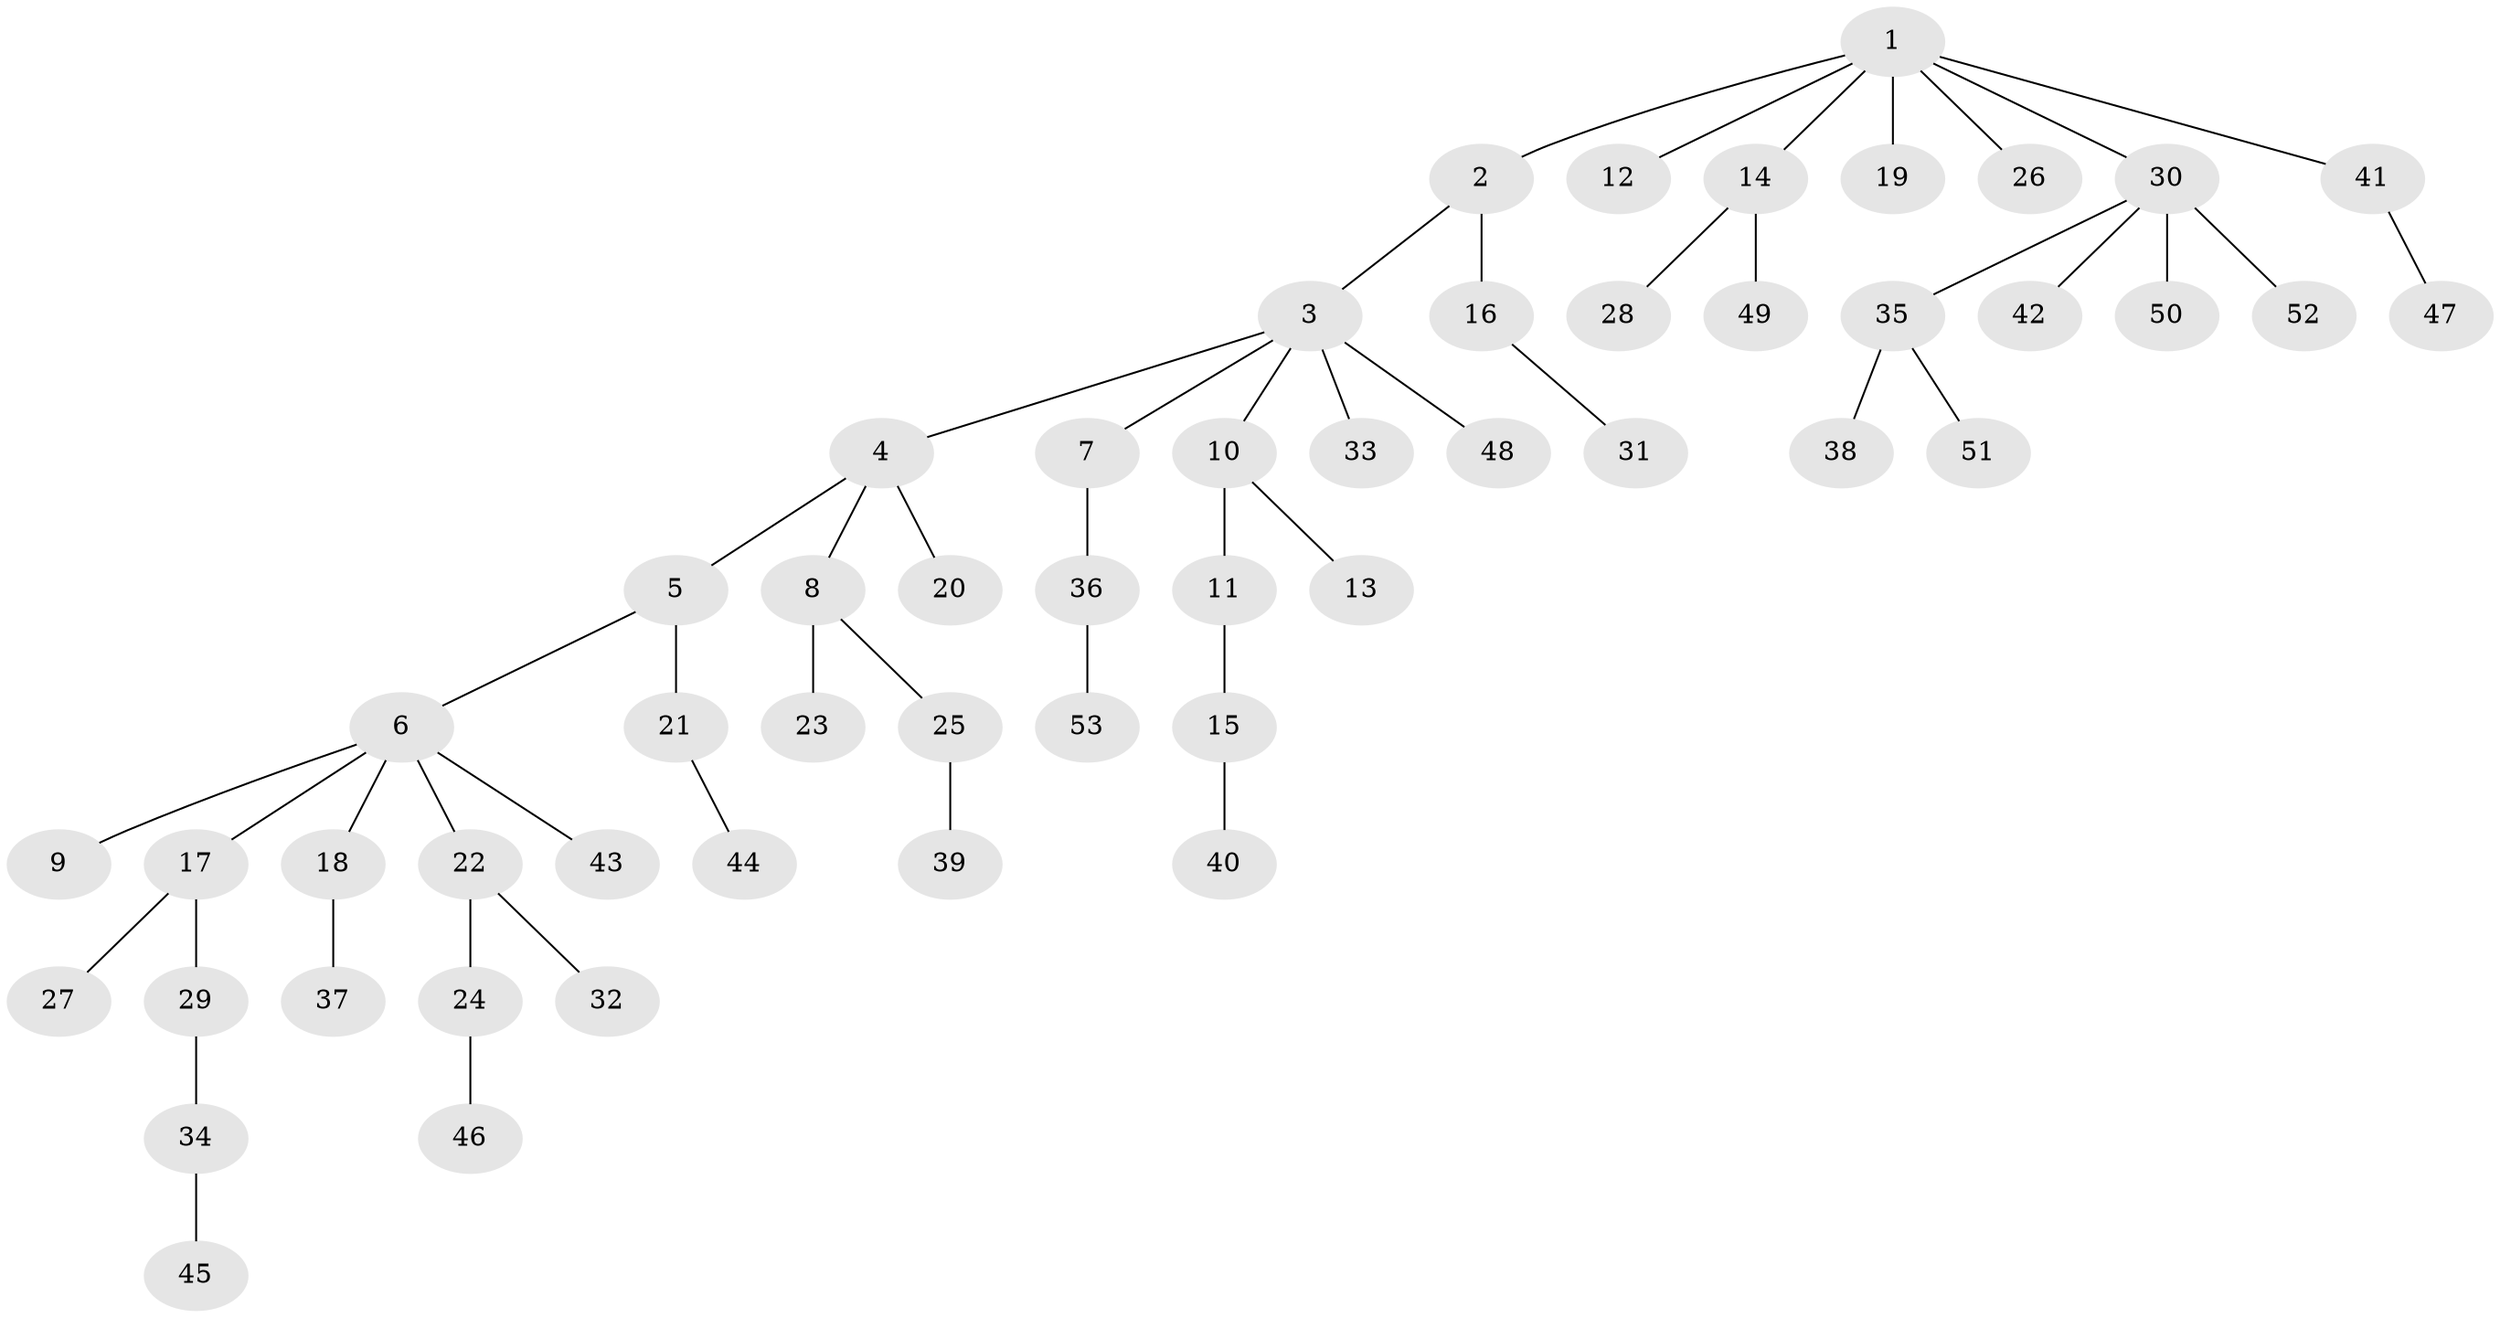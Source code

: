 // Generated by graph-tools (version 1.1) at 2025/50/03/09/25 03:50:18]
// undirected, 53 vertices, 52 edges
graph export_dot {
graph [start="1"]
  node [color=gray90,style=filled];
  1;
  2;
  3;
  4;
  5;
  6;
  7;
  8;
  9;
  10;
  11;
  12;
  13;
  14;
  15;
  16;
  17;
  18;
  19;
  20;
  21;
  22;
  23;
  24;
  25;
  26;
  27;
  28;
  29;
  30;
  31;
  32;
  33;
  34;
  35;
  36;
  37;
  38;
  39;
  40;
  41;
  42;
  43;
  44;
  45;
  46;
  47;
  48;
  49;
  50;
  51;
  52;
  53;
  1 -- 2;
  1 -- 12;
  1 -- 14;
  1 -- 19;
  1 -- 26;
  1 -- 30;
  1 -- 41;
  2 -- 3;
  2 -- 16;
  3 -- 4;
  3 -- 7;
  3 -- 10;
  3 -- 33;
  3 -- 48;
  4 -- 5;
  4 -- 8;
  4 -- 20;
  5 -- 6;
  5 -- 21;
  6 -- 9;
  6 -- 17;
  6 -- 18;
  6 -- 22;
  6 -- 43;
  7 -- 36;
  8 -- 23;
  8 -- 25;
  10 -- 11;
  10 -- 13;
  11 -- 15;
  14 -- 28;
  14 -- 49;
  15 -- 40;
  16 -- 31;
  17 -- 27;
  17 -- 29;
  18 -- 37;
  21 -- 44;
  22 -- 24;
  22 -- 32;
  24 -- 46;
  25 -- 39;
  29 -- 34;
  30 -- 35;
  30 -- 42;
  30 -- 50;
  30 -- 52;
  34 -- 45;
  35 -- 38;
  35 -- 51;
  36 -- 53;
  41 -- 47;
}
